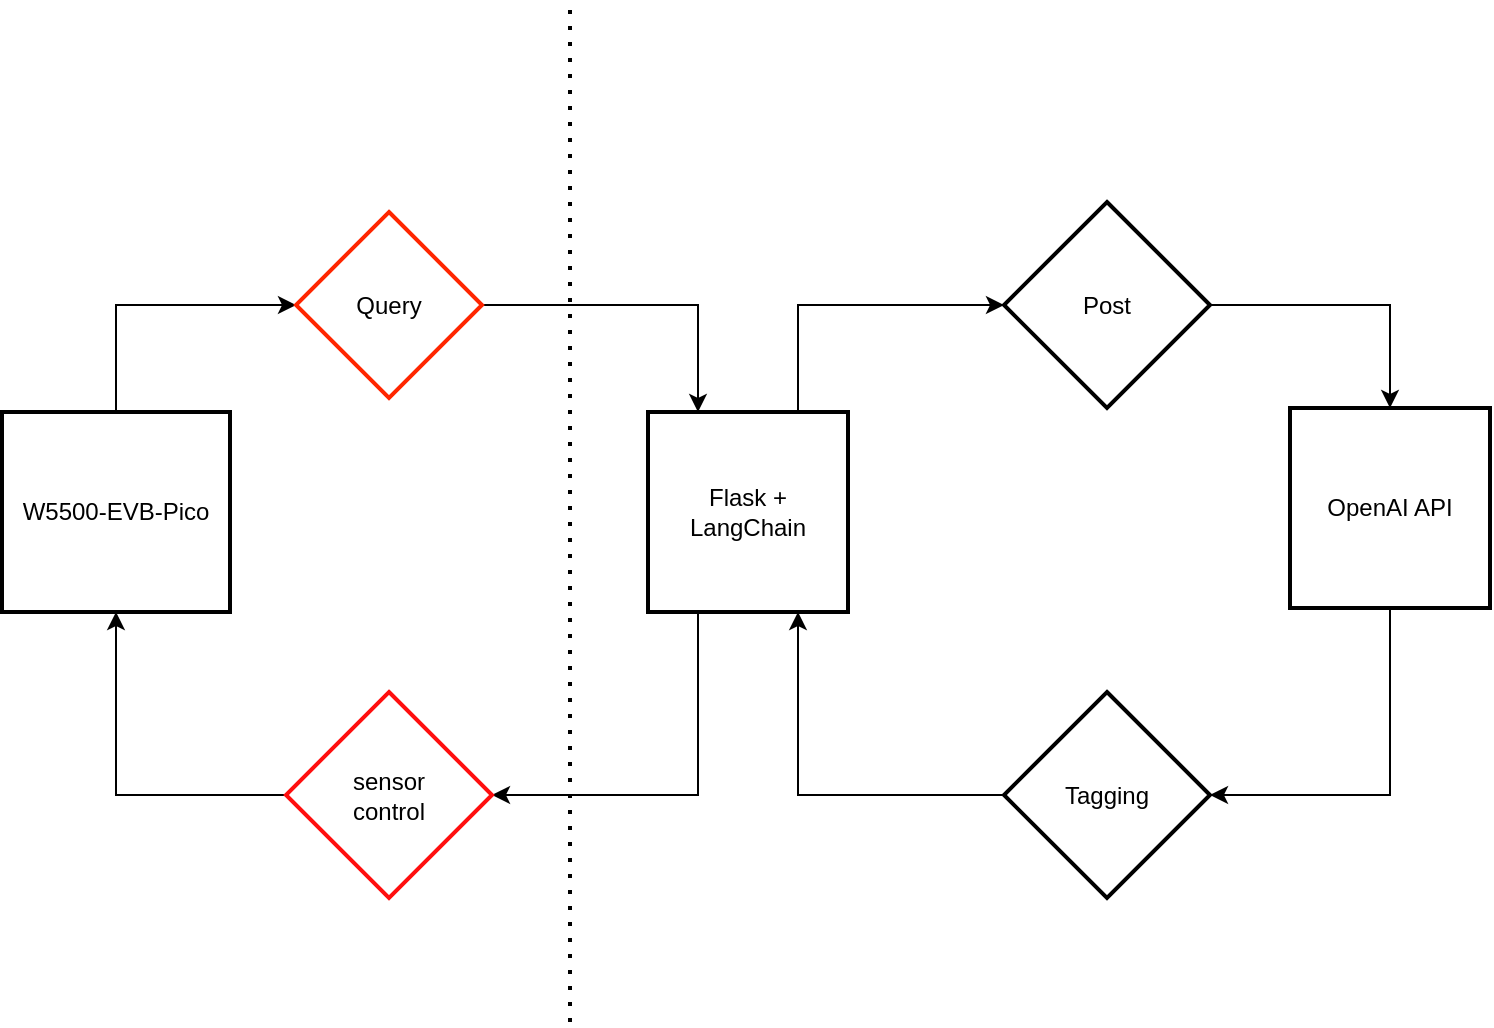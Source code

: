 <mxfile version="23.0.2" type="github">
  <diagram name="페이지-1" id="Wv_ELbhsfB3RNt8quAc6">
    <mxGraphModel dx="1659" dy="2075" grid="1" gridSize="10" guides="1" tooltips="1" connect="1" arrows="1" fold="1" page="1" pageScale="1" pageWidth="827" pageHeight="1169" math="0" shadow="0">
      <root>
        <mxCell id="0" />
        <mxCell id="1" parent="0" />
        <mxCell id="VqP1o9HcNyIAaW7OhgKF-19" style="edgeStyle=orthogonalEdgeStyle;rounded=0;orthogonalLoop=1;jettySize=auto;html=1;exitX=0.5;exitY=0;exitDx=0;exitDy=0;entryX=0;entryY=0.5;entryDx=0;entryDy=0;" edge="1" parent="1" source="VqP1o9HcNyIAaW7OhgKF-1" target="VqP1o9HcNyIAaW7OhgKF-3">
          <mxGeometry relative="1" as="geometry" />
        </mxCell>
        <mxCell id="VqP1o9HcNyIAaW7OhgKF-1" value="W5500-EVB-Pico" style="whiteSpace=wrap;strokeWidth=2;" vertex="1" parent="1">
          <mxGeometry x="46" y="140" width="114" height="100" as="geometry" />
        </mxCell>
        <mxCell id="VqP1o9HcNyIAaW7OhgKF-22" style="edgeStyle=orthogonalEdgeStyle;rounded=0;orthogonalLoop=1;jettySize=auto;html=1;exitX=1;exitY=0.5;exitDx=0;exitDy=0;entryX=0.25;entryY=0;entryDx=0;entryDy=0;" edge="1" parent="1" source="VqP1o9HcNyIAaW7OhgKF-3" target="VqP1o9HcNyIAaW7OhgKF-5">
          <mxGeometry relative="1" as="geometry" />
        </mxCell>
        <mxCell id="VqP1o9HcNyIAaW7OhgKF-3" value="Query" style="rhombus;strokeWidth=2;whiteSpace=wrap;strokeColor=#ff2600;" vertex="1" parent="1">
          <mxGeometry x="193" y="40" width="93" height="93" as="geometry" />
        </mxCell>
        <mxCell id="VqP1o9HcNyIAaW7OhgKF-23" style="edgeStyle=orthogonalEdgeStyle;rounded=0;orthogonalLoop=1;jettySize=auto;html=1;exitX=1;exitY=0.5;exitDx=0;exitDy=0;entryX=0.5;entryY=0;entryDx=0;entryDy=0;" edge="1" parent="1" source="VqP1o9HcNyIAaW7OhgKF-4" target="VqP1o9HcNyIAaW7OhgKF-7">
          <mxGeometry relative="1" as="geometry" />
        </mxCell>
        <mxCell id="VqP1o9HcNyIAaW7OhgKF-4" value="Post" style="rhombus;strokeWidth=2;whiteSpace=wrap;" vertex="1" parent="1">
          <mxGeometry x="547" y="35" width="103" height="103" as="geometry" />
        </mxCell>
        <mxCell id="VqP1o9HcNyIAaW7OhgKF-21" style="edgeStyle=orthogonalEdgeStyle;rounded=0;orthogonalLoop=1;jettySize=auto;html=1;exitX=0.75;exitY=0;exitDx=0;exitDy=0;entryX=0;entryY=0.5;entryDx=0;entryDy=0;" edge="1" parent="1" source="VqP1o9HcNyIAaW7OhgKF-5" target="VqP1o9HcNyIAaW7OhgKF-4">
          <mxGeometry relative="1" as="geometry" />
        </mxCell>
        <mxCell id="VqP1o9HcNyIAaW7OhgKF-28" style="edgeStyle=orthogonalEdgeStyle;rounded=0;orthogonalLoop=1;jettySize=auto;html=1;exitX=0.25;exitY=1;exitDx=0;exitDy=0;entryX=1;entryY=0.5;entryDx=0;entryDy=0;" edge="1" parent="1" source="VqP1o9HcNyIAaW7OhgKF-5" target="VqP1o9HcNyIAaW7OhgKF-27">
          <mxGeometry relative="1" as="geometry" />
        </mxCell>
        <mxCell id="VqP1o9HcNyIAaW7OhgKF-5" value="Flask + LangChain" style="whiteSpace=wrap;strokeWidth=2;" vertex="1" parent="1">
          <mxGeometry x="369" y="140" width="100" height="100" as="geometry" />
        </mxCell>
        <mxCell id="VqP1o9HcNyIAaW7OhgKF-25" style="edgeStyle=orthogonalEdgeStyle;rounded=0;orthogonalLoop=1;jettySize=auto;html=1;exitX=0.5;exitY=1;exitDx=0;exitDy=0;entryX=1;entryY=0.5;entryDx=0;entryDy=0;" edge="1" parent="1" source="VqP1o9HcNyIAaW7OhgKF-7" target="VqP1o9HcNyIAaW7OhgKF-24">
          <mxGeometry relative="1" as="geometry" />
        </mxCell>
        <mxCell id="VqP1o9HcNyIAaW7OhgKF-7" value="OpenAI API" style="whiteSpace=wrap;strokeWidth=2;" vertex="1" parent="1">
          <mxGeometry x="690" y="138" width="100" height="100" as="geometry" />
        </mxCell>
        <mxCell id="VqP1o9HcNyIAaW7OhgKF-26" style="edgeStyle=orthogonalEdgeStyle;rounded=0;orthogonalLoop=1;jettySize=auto;html=1;exitX=0;exitY=0.5;exitDx=0;exitDy=0;entryX=0.75;entryY=1;entryDx=0;entryDy=0;" edge="1" parent="1" source="VqP1o9HcNyIAaW7OhgKF-24" target="VqP1o9HcNyIAaW7OhgKF-5">
          <mxGeometry relative="1" as="geometry" />
        </mxCell>
        <mxCell id="VqP1o9HcNyIAaW7OhgKF-24" value="Tagging" style="rhombus;strokeWidth=2;whiteSpace=wrap;" vertex="1" parent="1">
          <mxGeometry x="547" y="280" width="103" height="103" as="geometry" />
        </mxCell>
        <mxCell id="VqP1o9HcNyIAaW7OhgKF-29" style="edgeStyle=orthogonalEdgeStyle;rounded=0;orthogonalLoop=1;jettySize=auto;html=1;exitX=0;exitY=0.5;exitDx=0;exitDy=0;entryX=0.5;entryY=1;entryDx=0;entryDy=0;" edge="1" parent="1" source="VqP1o9HcNyIAaW7OhgKF-27" target="VqP1o9HcNyIAaW7OhgKF-1">
          <mxGeometry relative="1" as="geometry" />
        </mxCell>
        <mxCell id="VqP1o9HcNyIAaW7OhgKF-27" value="sensor &#xa;control" style="rhombus;strokeWidth=2;whiteSpace=wrap;strokeColor=#FF0F0F;" vertex="1" parent="1">
          <mxGeometry x="188" y="280" width="103" height="103" as="geometry" />
        </mxCell>
        <mxCell id="VqP1o9HcNyIAaW7OhgKF-31" value="" style="endArrow=none;dashed=1;html=1;dashPattern=1 3;strokeWidth=2;rounded=0;" edge="1" parent="1">
          <mxGeometry width="50" height="50" relative="1" as="geometry">
            <mxPoint x="330" y="445" as="sourcePoint" />
            <mxPoint x="330" y="-65" as="targetPoint" />
          </mxGeometry>
        </mxCell>
      </root>
    </mxGraphModel>
  </diagram>
</mxfile>
